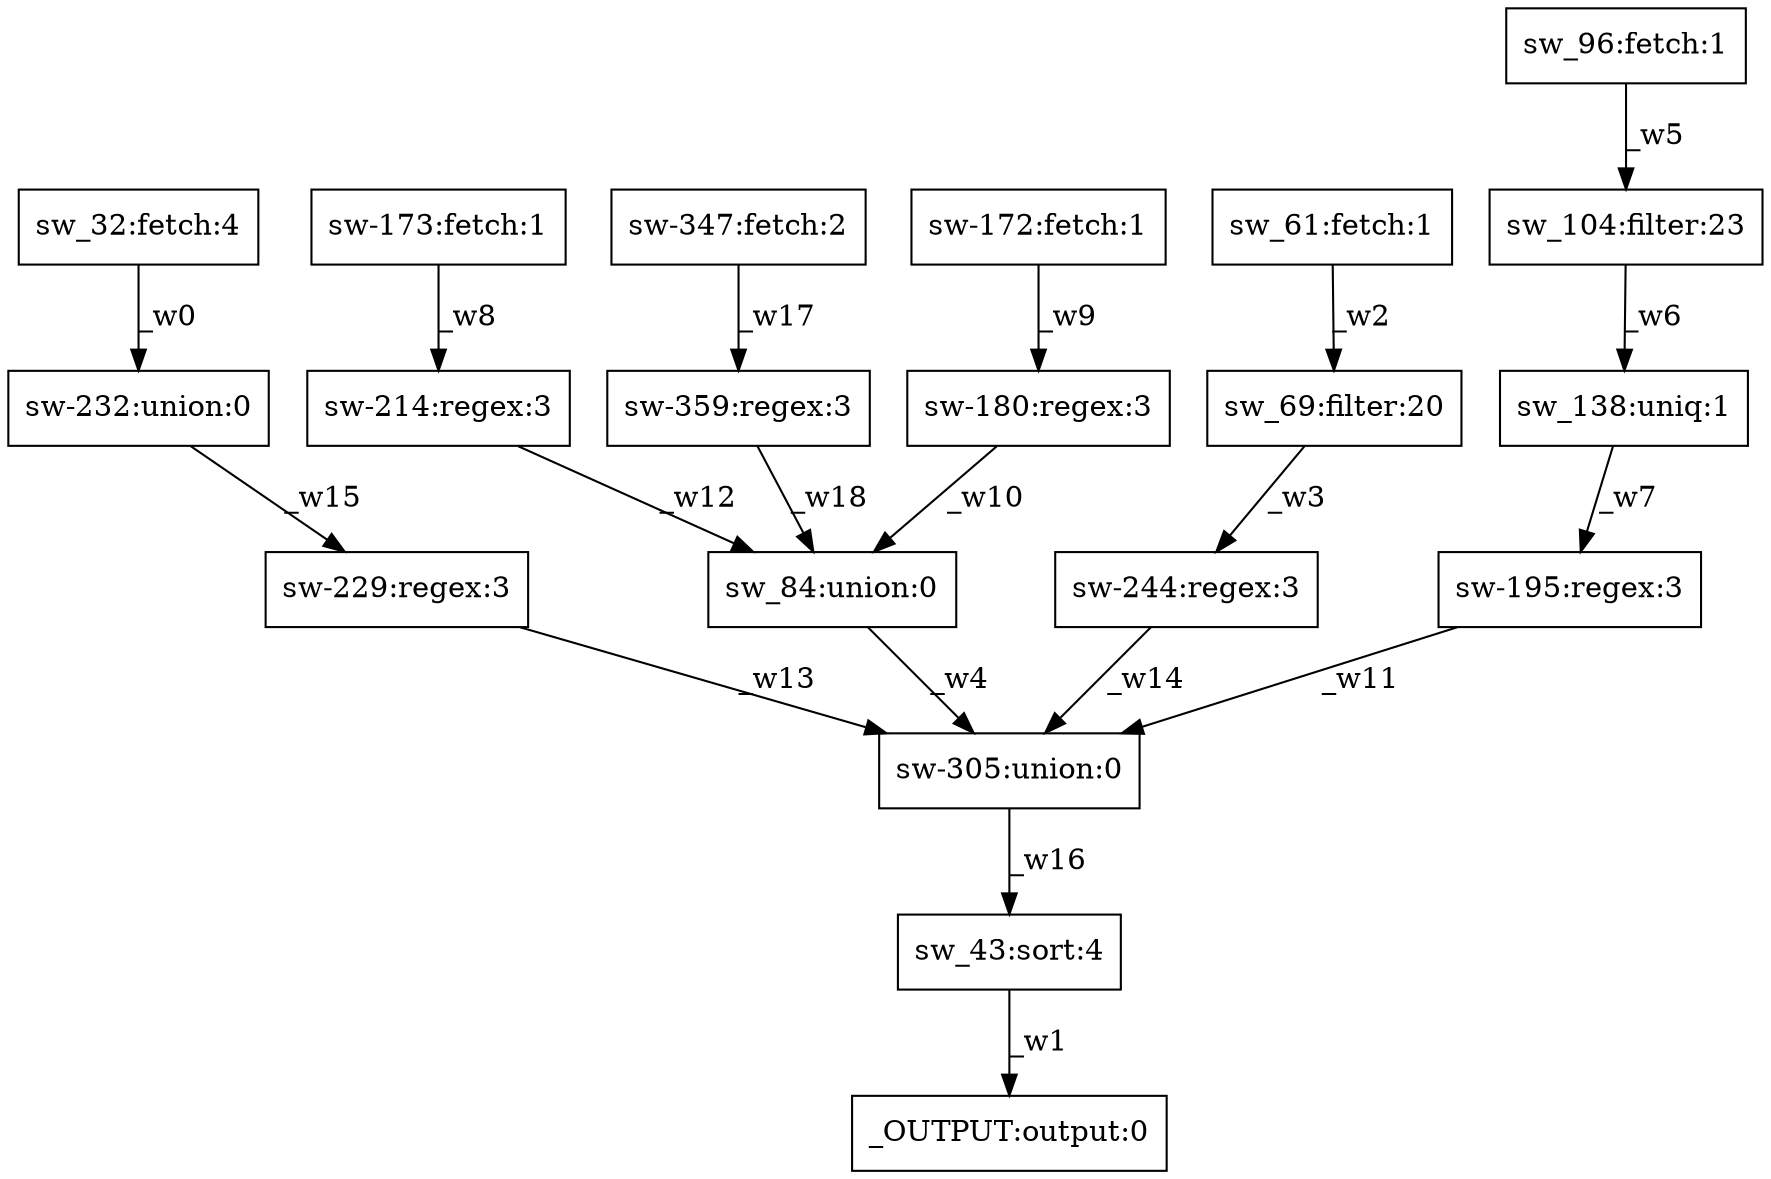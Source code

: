 digraph test1 { node [shape=box] "sw_43" [label="sw_43:sort:4"];"sw-347" [label="sw-347:fetch:2"];"sw_61" [label="sw_61:fetch:1"];"_OUTPUT" [label="_OUTPUT:output:0"];"sw-214" [label="sw-214:regex:3"];"sw_69" [label="sw_69:filter:20"];"sw-359" [label="sw-359:regex:3"];"sw-229" [label="sw-229:regex:3"];"sw_84" [label="sw_84:union:0"];"sw-244" [label="sw-244:regex:3"];"sw_104" [label="sw_104:filter:23"];"sw-180" [label="sw-180:regex:3"];"sw_32" [label="sw_32:fetch:4"];"sw-173" [label="sw-173:fetch:1"];"sw-195" [label="sw-195:regex:3"];"sw-305" [label="sw-305:union:0"];"sw_96" [label="sw_96:fetch:1"];"sw_138" [label="sw_138:uniq:1"];"sw-232" [label="sw-232:union:0"];"sw-172" [label="sw-172:fetch:1"];"sw_32" -> "sw-232" [label="_w0"];"sw_43" -> "_OUTPUT" [label="_w1"];"sw_61" -> "sw_69" [label="_w2"];"sw_69" -> "sw-244" [label="_w3"];"sw_84" -> "sw-305" [label="_w4"];"sw_96" -> "sw_104" [label="_w5"];"sw_104" -> "sw_138" [label="_w6"];"sw_138" -> "sw-195" [label="_w7"];"sw-173" -> "sw-214" [label="_w8"];"sw-172" -> "sw-180" [label="_w9"];"sw-180" -> "sw_84" [label="_w10"];"sw-195" -> "sw-305" [label="_w11"];"sw-214" -> "sw_84" [label="_w12"];"sw-229" -> "sw-305" [label="_w13"];"sw-244" -> "sw-305" [label="_w14"];"sw-232" -> "sw-229" [label="_w15"];"sw-305" -> "sw_43" [label="_w16"];"sw-347" -> "sw-359" [label="_w17"];"sw-359" -> "sw_84" [label="_w18"];}